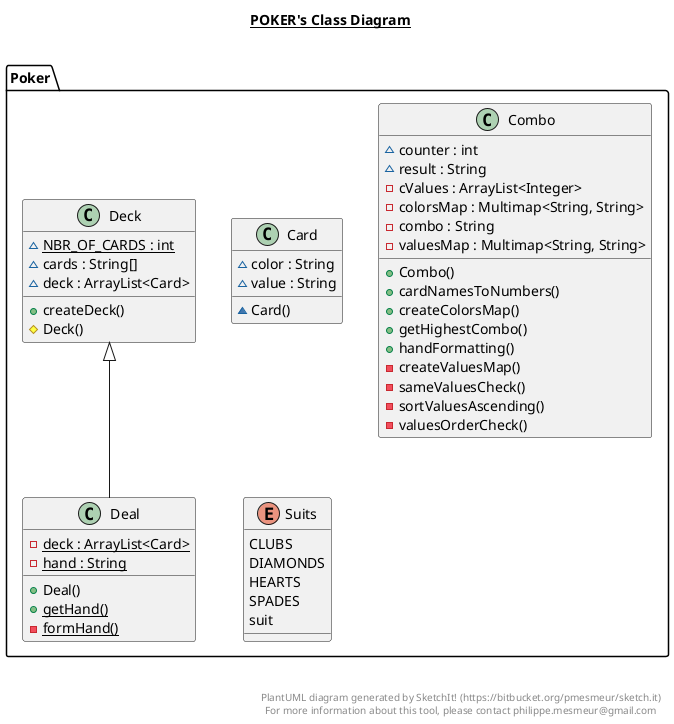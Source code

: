 @startuml

title __POKER's Class Diagram__\n

  namespace Poker {
    class Poker.Card {
        ~ color : String
        ~ value : String
        ~ Card()
    }
  }
  

  namespace Poker {
    class Poker.Combo {
        ~ counter : int
        ~ result : String
        - cValues : ArrayList<Integer>
        - colorsMap : Multimap<String, String>
        - combo : String
        - valuesMap : Multimap<String, String>
        + Combo()
        + cardNamesToNumbers()
        + createColorsMap()
        + getHighestCombo()
        + handFormatting()
        - createValuesMap()
        - sameValuesCheck()
        - sortValuesAscending()
        - valuesOrderCheck()
    }
  }
  

  namespace Poker {
    class Poker.Deal {
        {static} - deck : ArrayList<Card>
        {static} - hand : String
        + Deal()
        {static} + getHand()
        {static} - formHand()
    }
  }
  

  namespace Poker {
    class Poker.Deck {
        {static} ~ NBR_OF_CARDS : int
        ~ cards : String[]
        ~ deck : ArrayList<Card>
        + createDeck()
        # Deck()
    }
  }
  

  namespace Poker {
    enum Suits {
      CLUBS
      DIAMONDS
      HEARTS
      SPADES
      suit
    }
  }
  

  Poker.Deal -up-|> Poker.Deck


right footer


PlantUML diagram generated by SketchIt! (https://bitbucket.org/pmesmeur/sketch.it)
For more information about this tool, please contact philippe.mesmeur@gmail.com
endfooter

@enduml
